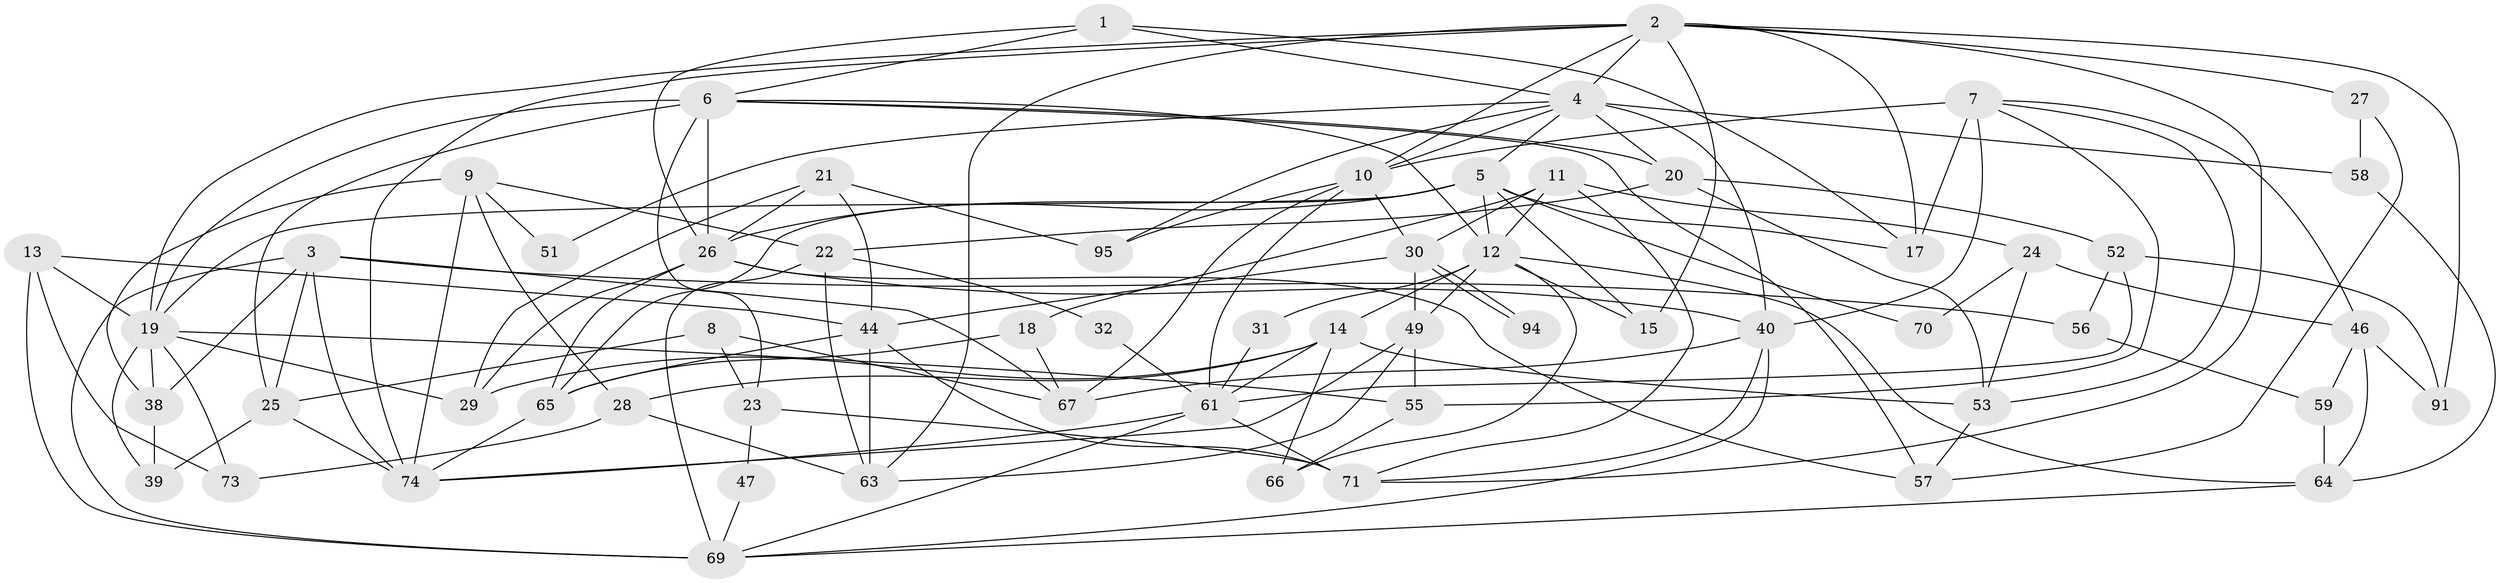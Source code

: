 // Generated by graph-tools (version 1.1) at 2025/24/03/03/25 07:24:00]
// undirected, 60 vertices, 144 edges
graph export_dot {
graph [start="1"]
  node [color=gray90,style=filled];
  1 [super="+37"];
  2 [super="+36"];
  3 [super="+33"];
  4 [super="+60"];
  5 [super="+35"];
  6 [super="+41"];
  7 [super="+88"];
  8;
  9;
  10 [super="+92"];
  11 [super="+16"];
  12 [super="+79"];
  13 [super="+80"];
  14 [super="+45"];
  15;
  17 [super="+62"];
  18 [super="+50"];
  19 [super="+75"];
  20 [super="+85"];
  21 [super="+42"];
  22 [super="+82"];
  23 [super="+43"];
  24;
  25 [super="+48"];
  26 [super="+96"];
  27;
  28 [super="+34"];
  29;
  30 [super="+84"];
  31;
  32;
  38 [super="+86"];
  39;
  40 [super="+76"];
  44 [super="+54"];
  46;
  47;
  49 [super="+90"];
  51;
  52;
  53;
  55 [super="+89"];
  56;
  57 [super="+81"];
  58;
  59;
  61 [super="+93"];
  63 [super="+72"];
  64 [super="+87"];
  65 [super="+78"];
  66;
  67 [super="+68"];
  69 [super="+77"];
  70;
  71 [super="+83"];
  73;
  74 [super="+97"];
  91;
  94;
  95;
  1 -- 26;
  1 -- 4;
  1 -- 6;
  1 -- 17;
  2 -- 4;
  2 -- 27;
  2 -- 74;
  2 -- 10;
  2 -- 19;
  2 -- 71;
  2 -- 91;
  2 -- 15;
  2 -- 63;
  2 -- 17;
  3 -- 56;
  3 -- 69;
  3 -- 38;
  3 -- 25;
  3 -- 74;
  3 -- 67;
  4 -- 95;
  4 -- 51;
  4 -- 58 [weight=2];
  4 -- 20;
  4 -- 40;
  4 -- 10;
  4 -- 5;
  5 -- 15;
  5 -- 12;
  5 -- 65;
  5 -- 17;
  5 -- 19;
  5 -- 70;
  5 -- 26;
  6 -- 23;
  6 -- 57;
  6 -- 19 [weight=2];
  6 -- 20;
  6 -- 25;
  6 -- 26;
  6 -- 12;
  7 -- 46;
  7 -- 55;
  7 -- 10;
  7 -- 40 [weight=3];
  7 -- 53;
  7 -- 17;
  8 -- 23;
  8 -- 25;
  8 -- 67;
  9 -- 74 [weight=2];
  9 -- 22;
  9 -- 38;
  9 -- 51;
  9 -- 28;
  10 -- 67;
  10 -- 95;
  10 -- 30;
  10 -- 61;
  11 -- 24;
  11 -- 18;
  11 -- 71;
  11 -- 12;
  11 -- 30;
  12 -- 31 [weight=2];
  12 -- 66;
  12 -- 14;
  12 -- 15;
  12 -- 49;
  12 -- 64;
  13 -- 69 [weight=2];
  13 -- 73;
  13 -- 19;
  13 -- 44;
  14 -- 28;
  14 -- 29;
  14 -- 66;
  14 -- 53;
  14 -- 61;
  18 -- 65 [weight=2];
  18 -- 67;
  19 -- 38;
  19 -- 39;
  19 -- 73;
  19 -- 55;
  19 -- 29;
  20 -- 53;
  20 -- 52;
  20 -- 22;
  21 -- 44;
  21 -- 29;
  21 -- 95;
  21 -- 26;
  22 -- 32;
  22 -- 69;
  22 -- 63;
  23 -- 71 [weight=2];
  23 -- 47;
  24 -- 46;
  24 -- 53;
  24 -- 70;
  25 -- 39 [weight=2];
  25 -- 74;
  26 -- 29;
  26 -- 65;
  26 -- 57;
  26 -- 40;
  27 -- 58;
  27 -- 57;
  28 -- 73;
  28 -- 63;
  30 -- 94 [weight=2];
  30 -- 94;
  30 -- 49;
  30 -- 44;
  31 -- 61;
  32 -- 61;
  38 -- 39;
  40 -- 69;
  40 -- 71;
  40 -- 67;
  44 -- 63;
  44 -- 71 [weight=2];
  44 -- 65;
  46 -- 91;
  46 -- 59;
  46 -- 64;
  47 -- 69;
  49 -- 74;
  49 -- 63;
  49 -- 55;
  52 -- 56;
  52 -- 91;
  52 -- 61;
  53 -- 57;
  55 -- 66;
  56 -- 59;
  58 -- 64;
  59 -- 64;
  61 -- 74;
  61 -- 69;
  61 -- 71;
  64 -- 69;
  65 -- 74;
}
